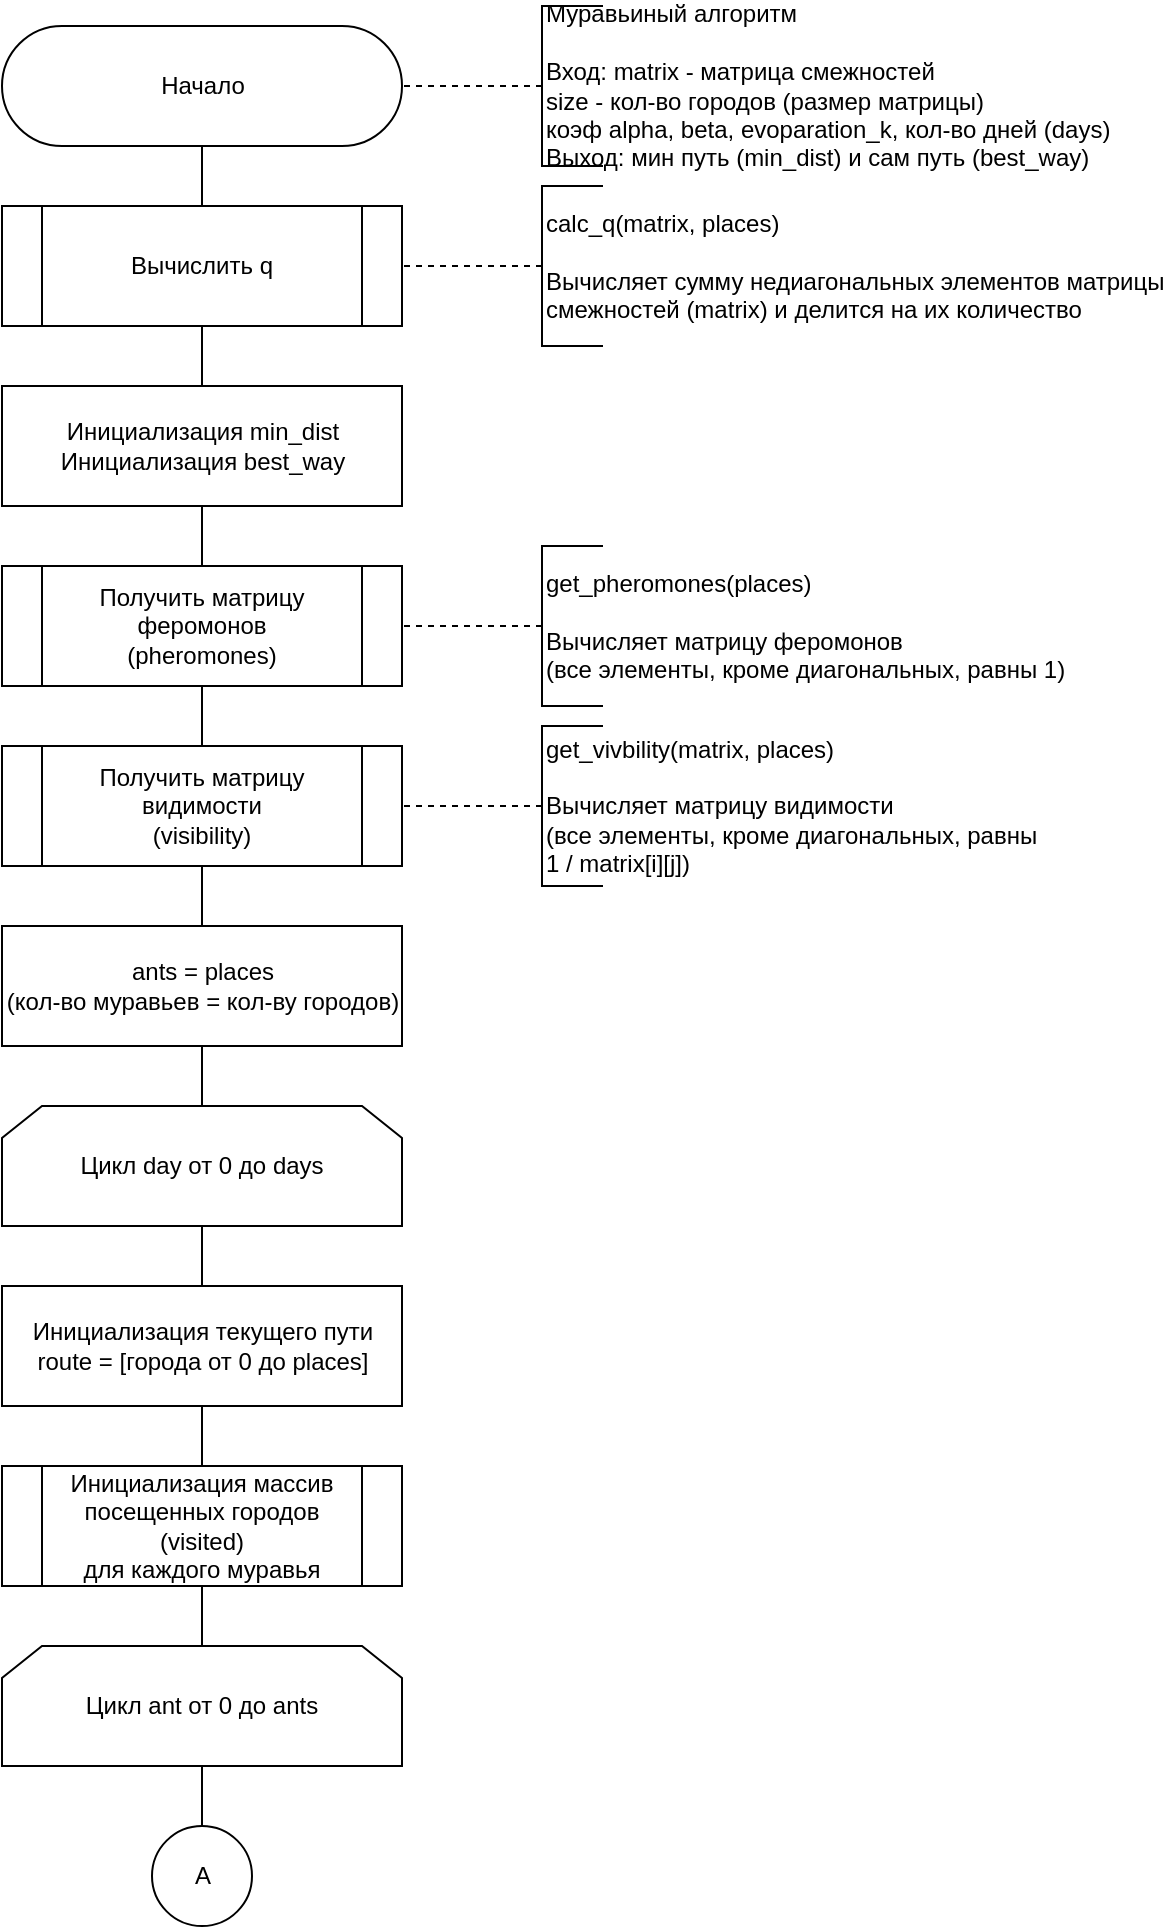 <mxfile>
    <diagram id="QM2p47kPDZQZnexqTIiv" name="Страница 1">
        <mxGraphModel dx="803" dy="605" grid="1" gridSize="10" guides="1" tooltips="1" connect="1" arrows="1" fold="1" page="1" pageScale="1" pageWidth="1654" pageHeight="2336" math="0" shadow="0">
            <root>
                <mxCell id="0"/>
                <mxCell id="1" parent="0"/>
                <mxCell id="29" style="edgeStyle=none;html=1;exitX=0.5;exitY=0.5;exitDx=0;exitDy=30;exitPerimeter=0;entryX=0.5;entryY=0;entryDx=0;entryDy=0;endArrow=none;endFill=0;" parent="1" source="3" target="28" edge="1">
                    <mxGeometry relative="1" as="geometry"/>
                </mxCell>
                <mxCell id="3" value="Начало" style="html=1;dashed=0;whitespace=wrap;shape=mxgraph.dfd.start" parent="1" vertex="1">
                    <mxGeometry x="860" y="120" width="200" height="60" as="geometry"/>
                </mxCell>
                <mxCell id="6" value="" style="edgeStyle=orthogonalEdgeStyle;rounded=0;orthogonalLoop=1;jettySize=auto;html=1;endArrow=none;endFill=0;dashed=1;" parent="1" source="7" target="3" edge="1">
                    <mxGeometry relative="1" as="geometry"/>
                </mxCell>
                <mxCell id="7" value="Муравьиный алгоритм&lt;br&gt;&lt;br&gt;Вход: matrix - матрица смежностей&lt;br&gt;size - кол-во городов (размер матрицы)&lt;br&gt;коэф alpha, beta, evoparation_k, кол-во дней (days)&lt;br&gt;Выход: мин путь (min_dist) и сам путь (best_way)" style="html=1;dashed=0;whitespace=wrap;shape=partialRectangle;right=0;align=left;" parent="1" vertex="1">
                    <mxGeometry x="1130" y="110" width="30" height="80" as="geometry"/>
                </mxCell>
                <mxCell id="77" style="edgeStyle=none;html=1;exitX=0.5;exitY=1;exitDx=0;exitDy=0;entryX=0.5;entryY=0;entryDx=0;entryDy=0;endArrow=none;endFill=0;" parent="1" source="28" edge="1">
                    <mxGeometry relative="1" as="geometry">
                        <mxPoint x="960" y="300" as="targetPoint"/>
                    </mxGeometry>
                </mxCell>
                <mxCell id="28" value="Вычислить q" style="shape=process;whiteSpace=wrap;html=1;backgroundOutline=1;" parent="1" vertex="1">
                    <mxGeometry x="860" y="210" width="200" height="60" as="geometry"/>
                </mxCell>
                <mxCell id="163" value="" style="edgeStyle=orthogonalEdgeStyle;rounded=0;orthogonalLoop=1;jettySize=auto;html=1;endArrow=none;endFill=0;dashed=1;" parent="1" source="164" edge="1">
                    <mxGeometry relative="1" as="geometry">
                        <mxPoint x="1060" y="240" as="targetPoint"/>
                    </mxGeometry>
                </mxCell>
                <mxCell id="164" value="calc_q(matrix,&amp;nbsp;&lt;span style=&quot;text-align: center&quot;&gt;places&lt;/span&gt;)&lt;br&gt;&lt;br&gt;Вычисляет сумму недиагональных элементов матрицы &lt;br&gt;смежностей (matrix) и делится на их количество" style="html=1;dashed=0;whitespace=wrap;shape=partialRectangle;right=0;align=left;" parent="1" vertex="1">
                    <mxGeometry x="1130" y="200" width="30" height="80" as="geometry"/>
                </mxCell>
                <mxCell id="177" style="edgeStyle=orthogonalEdgeStyle;html=1;exitX=0.5;exitY=1;exitDx=0;exitDy=0;entryX=0.5;entryY=0;entryDx=0;entryDy=0;endArrow=none;endFill=0;rounded=0;" parent="1" source="167" target="170" edge="1">
                    <mxGeometry relative="1" as="geometry"/>
                </mxCell>
                <mxCell id="167" value="Инициализация min_dist&lt;br&gt;Инициализация best_way" style="html=1;dashed=0;whitespace=wrap;" parent="1" vertex="1">
                    <mxGeometry x="860" y="300" width="200" height="60" as="geometry"/>
                </mxCell>
                <mxCell id="180" style="edgeStyle=orthogonalEdgeStyle;rounded=0;html=1;exitX=0.5;exitY=1;exitDx=0;exitDy=0;entryX=0.5;entryY=0;entryDx=0;entryDy=0;endArrow=none;endFill=0;" parent="1" source="169" target="179" edge="1">
                    <mxGeometry relative="1" as="geometry"/>
                </mxCell>
                <mxCell id="169" value="Получить матрицу видимости&lt;br&gt;(visibility)" style="shape=process;whiteSpace=wrap;html=1;backgroundOutline=1;" parent="1" vertex="1">
                    <mxGeometry x="860" y="480" width="200" height="60" as="geometry"/>
                </mxCell>
                <mxCell id="178" style="edgeStyle=orthogonalEdgeStyle;rounded=0;html=1;exitX=0.5;exitY=1;exitDx=0;exitDy=0;entryX=0.5;entryY=0;entryDx=0;entryDy=0;endArrow=none;endFill=0;" parent="1" source="170" target="169" edge="1">
                    <mxGeometry relative="1" as="geometry"/>
                </mxCell>
                <mxCell id="170" value="Получить матрицу феромонов&lt;br&gt;(pheromones)" style="shape=process;whiteSpace=wrap;html=1;backgroundOutline=1;" parent="1" vertex="1">
                    <mxGeometry x="860" y="390" width="200" height="60" as="geometry"/>
                </mxCell>
                <mxCell id="171" value="" style="edgeStyle=orthogonalEdgeStyle;rounded=0;orthogonalLoop=1;jettySize=auto;html=1;endArrow=none;endFill=0;dashed=1;" parent="1" source="172" edge="1">
                    <mxGeometry relative="1" as="geometry">
                        <mxPoint x="1060" y="420" as="targetPoint"/>
                    </mxGeometry>
                </mxCell>
                <mxCell id="172" value="get_pheromones(&lt;span style=&quot;text-align: center&quot;&gt;places&lt;/span&gt;)&lt;br&gt;&lt;br&gt;Вычисляет матрицу феромонов&lt;br&gt;(все элементы, кроме диагональных, равны 1)" style="html=1;dashed=0;whitespace=wrap;shape=partialRectangle;right=0;align=left;" parent="1" vertex="1">
                    <mxGeometry x="1130" y="380" width="30" height="80" as="geometry"/>
                </mxCell>
                <mxCell id="173" value="get_vivbility(matrix,&amp;nbsp;&lt;span style=&quot;text-align: center&quot;&gt;places&lt;/span&gt;)&lt;br&gt;&lt;br&gt;Вычисляет матрицу видимости&lt;br&gt;(все элементы, кроме диагональных, равны&lt;br&gt;1 / matrix[i][j])" style="html=1;dashed=0;whitespace=wrap;shape=partialRectangle;right=0;align=left;" parent="1" vertex="1">
                    <mxGeometry x="1130" y="470" width="30" height="80" as="geometry"/>
                </mxCell>
                <mxCell id="174" value="" style="edgeStyle=orthogonalEdgeStyle;rounded=0;orthogonalLoop=1;jettySize=auto;html=1;endArrow=none;endFill=0;dashed=1;" parent="1" source="173" edge="1">
                    <mxGeometry relative="1" as="geometry">
                        <mxPoint x="1060" y="510" as="targetPoint"/>
                    </mxGeometry>
                </mxCell>
                <mxCell id="182" style="edgeStyle=orthogonalEdgeStyle;rounded=0;html=1;exitX=0.5;exitY=1;exitDx=0;exitDy=0;entryX=0.5;entryY=0;entryDx=0;entryDy=0;endArrow=none;endFill=0;" parent="1" source="179" target="181" edge="1">
                    <mxGeometry relative="1" as="geometry"/>
                </mxCell>
                <mxCell id="179" value="ants = places&lt;br&gt;(кол-во муравьев = кол-ву городов)" style="html=1;dashed=0;whitespace=wrap;" parent="1" vertex="1">
                    <mxGeometry x="860" y="570" width="200" height="60" as="geometry"/>
                </mxCell>
                <mxCell id="183" style="edgeStyle=orthogonalEdgeStyle;rounded=0;html=1;exitX=0.5;exitY=1;exitDx=0;exitDy=0;endArrow=none;endFill=0;" parent="1" source="181" edge="1">
                    <mxGeometry relative="1" as="geometry">
                        <mxPoint x="960" y="750" as="targetPoint"/>
                    </mxGeometry>
                </mxCell>
                <mxCell id="181" value="Цикл day от 0 до days" style="shape=loopLimit;whiteSpace=wrap;html=1;direction=east" parent="1" vertex="1">
                    <mxGeometry x="860" y="660" width="200" height="60" as="geometry"/>
                </mxCell>
                <mxCell id="185" style="edgeStyle=orthogonalEdgeStyle;rounded=0;html=1;exitX=0.5;exitY=1;exitDx=0;exitDy=0;endArrow=none;endFill=0;" parent="1" source="184" edge="1">
                    <mxGeometry relative="1" as="geometry">
                        <mxPoint x="960" y="840" as="targetPoint"/>
                    </mxGeometry>
                </mxCell>
                <mxCell id="184" value="Инициализация текущего пути&lt;br&gt;route = [города от 0 до places]" style="html=1;dashed=0;whitespace=wrap;" parent="1" vertex="1">
                    <mxGeometry x="860" y="750" width="200" height="60" as="geometry"/>
                </mxCell>
                <mxCell id="188" style="edgeStyle=orthogonalEdgeStyle;rounded=0;html=1;exitX=0.5;exitY=1;exitDx=0;exitDy=0;entryX=0.5;entryY=0;entryDx=0;entryDy=0;endArrow=none;endFill=0;" parent="1" source="186" target="187" edge="1">
                    <mxGeometry relative="1" as="geometry"/>
                </mxCell>
                <mxCell id="186" value="Инициализация массив посещенных городов (visited) &lt;br&gt;для каждого муравья" style="shape=process;whiteSpace=wrap;html=1;backgroundOutline=1;" parent="1" vertex="1">
                    <mxGeometry x="860" y="840" width="200" height="60" as="geometry"/>
                </mxCell>
                <mxCell id="190" style="edgeStyle=orthogonalEdgeStyle;rounded=0;html=1;exitX=0.5;exitY=1;exitDx=0;exitDy=0;entryX=0.5;entryY=0;entryDx=0;entryDy=0;endArrow=none;endFill=0;" parent="1" source="187" edge="1">
                    <mxGeometry relative="1" as="geometry">
                        <mxPoint x="960" y="1020" as="targetPoint"/>
                    </mxGeometry>
                </mxCell>
                <mxCell id="187" value="Цикл ant от 0 до ants" style="shape=loopLimit;whiteSpace=wrap;html=1;direction=east" parent="1" vertex="1">
                    <mxGeometry x="860" y="930" width="200" height="60" as="geometry"/>
                </mxCell>
                <mxCell id="229" value="A" style="shape=ellipse;html=1;dashed=0;whitespace=wrap;aspect=fixed;perimeter=ellipsePerimeter;" parent="1" vertex="1">
                    <mxGeometry x="935" y="1020" width="50" height="50" as="geometry"/>
                </mxCell>
            </root>
        </mxGraphModel>
    </diagram>
</mxfile>